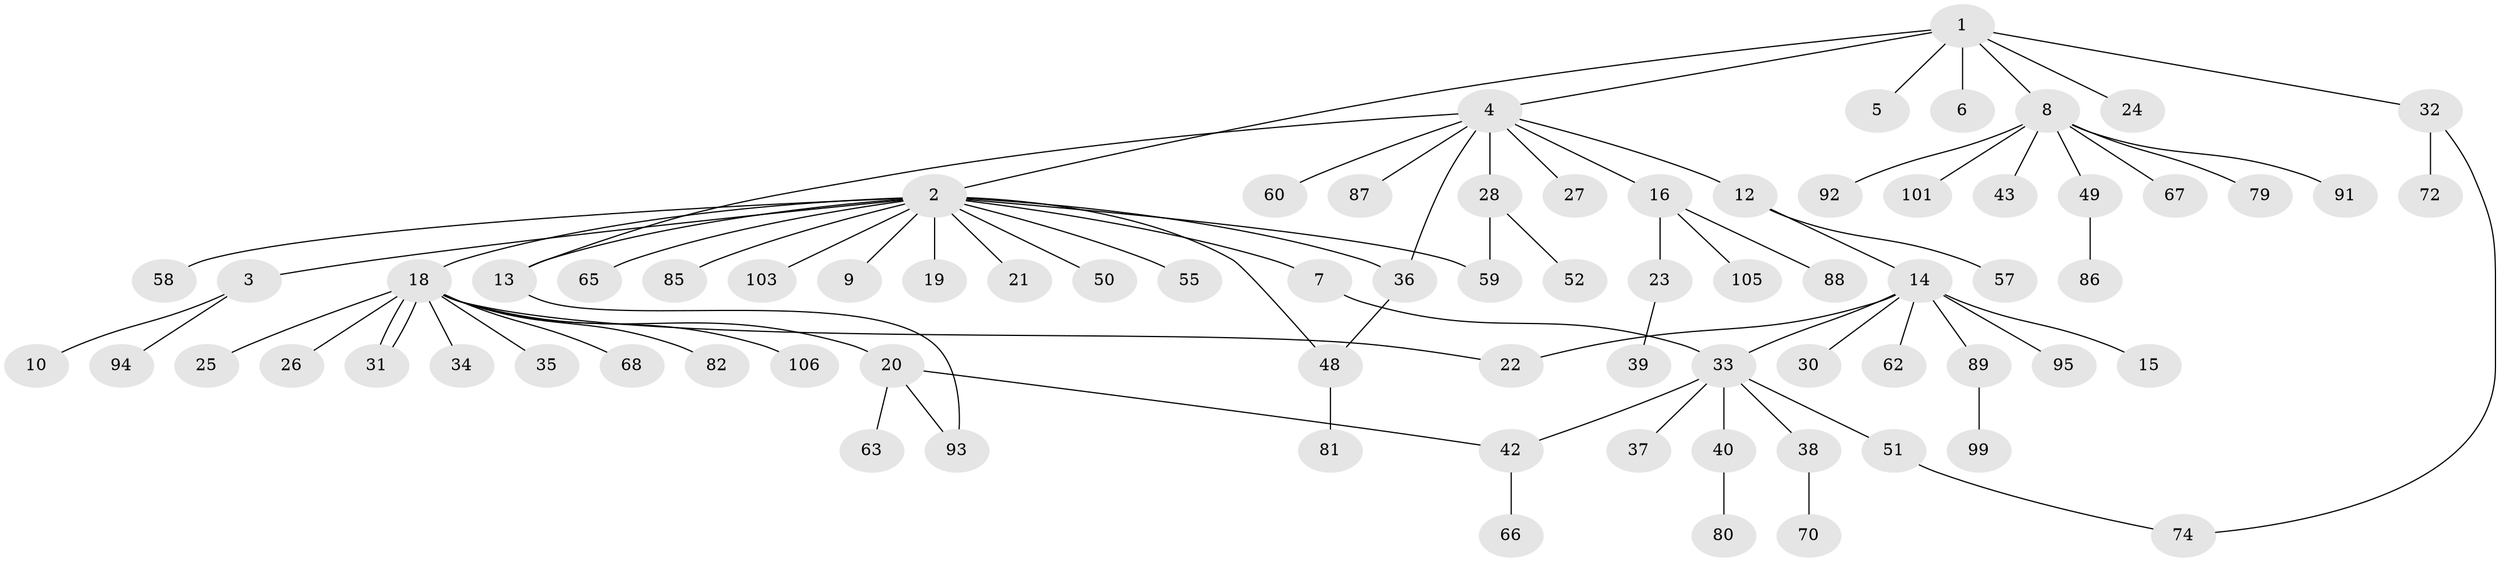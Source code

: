 // Generated by graph-tools (version 1.1) at 2025/23/03/03/25 07:23:54]
// undirected, 77 vertices, 86 edges
graph export_dot {
graph [start="1"]
  node [color=gray90,style=filled];
  1 [super="+53"];
  2 [super="+47"];
  3 [super="+29"];
  4 [super="+11"];
  5;
  6;
  7;
  8 [super="+44"];
  9;
  10;
  12 [super="+41"];
  13 [super="+17"];
  14 [super="+90"];
  15;
  16 [super="+46"];
  18 [super="+71"];
  19;
  20 [super="+45"];
  21;
  22 [super="+77"];
  23;
  24 [super="+78"];
  25;
  26;
  27;
  28;
  30 [super="+76"];
  31 [super="+73"];
  32 [super="+54"];
  33 [super="+56"];
  34;
  35;
  36 [super="+98"];
  37 [super="+69"];
  38 [super="+61"];
  39;
  40 [super="+84"];
  42 [super="+75"];
  43;
  48;
  49 [super="+83"];
  50;
  51 [super="+64"];
  52;
  55 [super="+96"];
  57;
  58;
  59 [super="+104"];
  60;
  62;
  63;
  65;
  66;
  67;
  68;
  70;
  72;
  74 [super="+102"];
  79;
  80;
  81;
  82;
  85;
  86;
  87;
  88;
  89;
  91;
  92 [super="+97"];
  93 [super="+100"];
  94;
  95;
  99;
  101;
  103;
  105;
  106;
  1 -- 2;
  1 -- 4;
  1 -- 5;
  1 -- 6;
  1 -- 8;
  1 -- 24;
  1 -- 32;
  2 -- 3;
  2 -- 7;
  2 -- 9;
  2 -- 13;
  2 -- 18;
  2 -- 19;
  2 -- 21;
  2 -- 36;
  2 -- 48;
  2 -- 50;
  2 -- 55;
  2 -- 58;
  2 -- 59;
  2 -- 65;
  2 -- 85;
  2 -- 103;
  3 -- 10;
  3 -- 94;
  4 -- 12;
  4 -- 13;
  4 -- 16;
  4 -- 27;
  4 -- 28;
  4 -- 36;
  4 -- 60;
  4 -- 87;
  7 -- 33;
  8 -- 43;
  8 -- 49;
  8 -- 67;
  8 -- 79;
  8 -- 91;
  8 -- 92;
  8 -- 101;
  12 -- 14;
  12 -- 57;
  13 -- 93;
  14 -- 15;
  14 -- 30;
  14 -- 33;
  14 -- 62;
  14 -- 89;
  14 -- 95;
  14 -- 22;
  16 -- 23;
  16 -- 88;
  16 -- 105;
  18 -- 20;
  18 -- 22;
  18 -- 25;
  18 -- 26;
  18 -- 31;
  18 -- 31;
  18 -- 34;
  18 -- 35;
  18 -- 68;
  18 -- 106;
  18 -- 82;
  20 -- 42;
  20 -- 93;
  20 -- 63;
  23 -- 39;
  28 -- 52;
  28 -- 59;
  32 -- 72;
  32 -- 74;
  33 -- 37;
  33 -- 38;
  33 -- 40;
  33 -- 42;
  33 -- 51;
  36 -- 48;
  38 -- 70;
  40 -- 80;
  42 -- 66;
  48 -- 81;
  49 -- 86;
  51 -- 74;
  89 -- 99;
}
